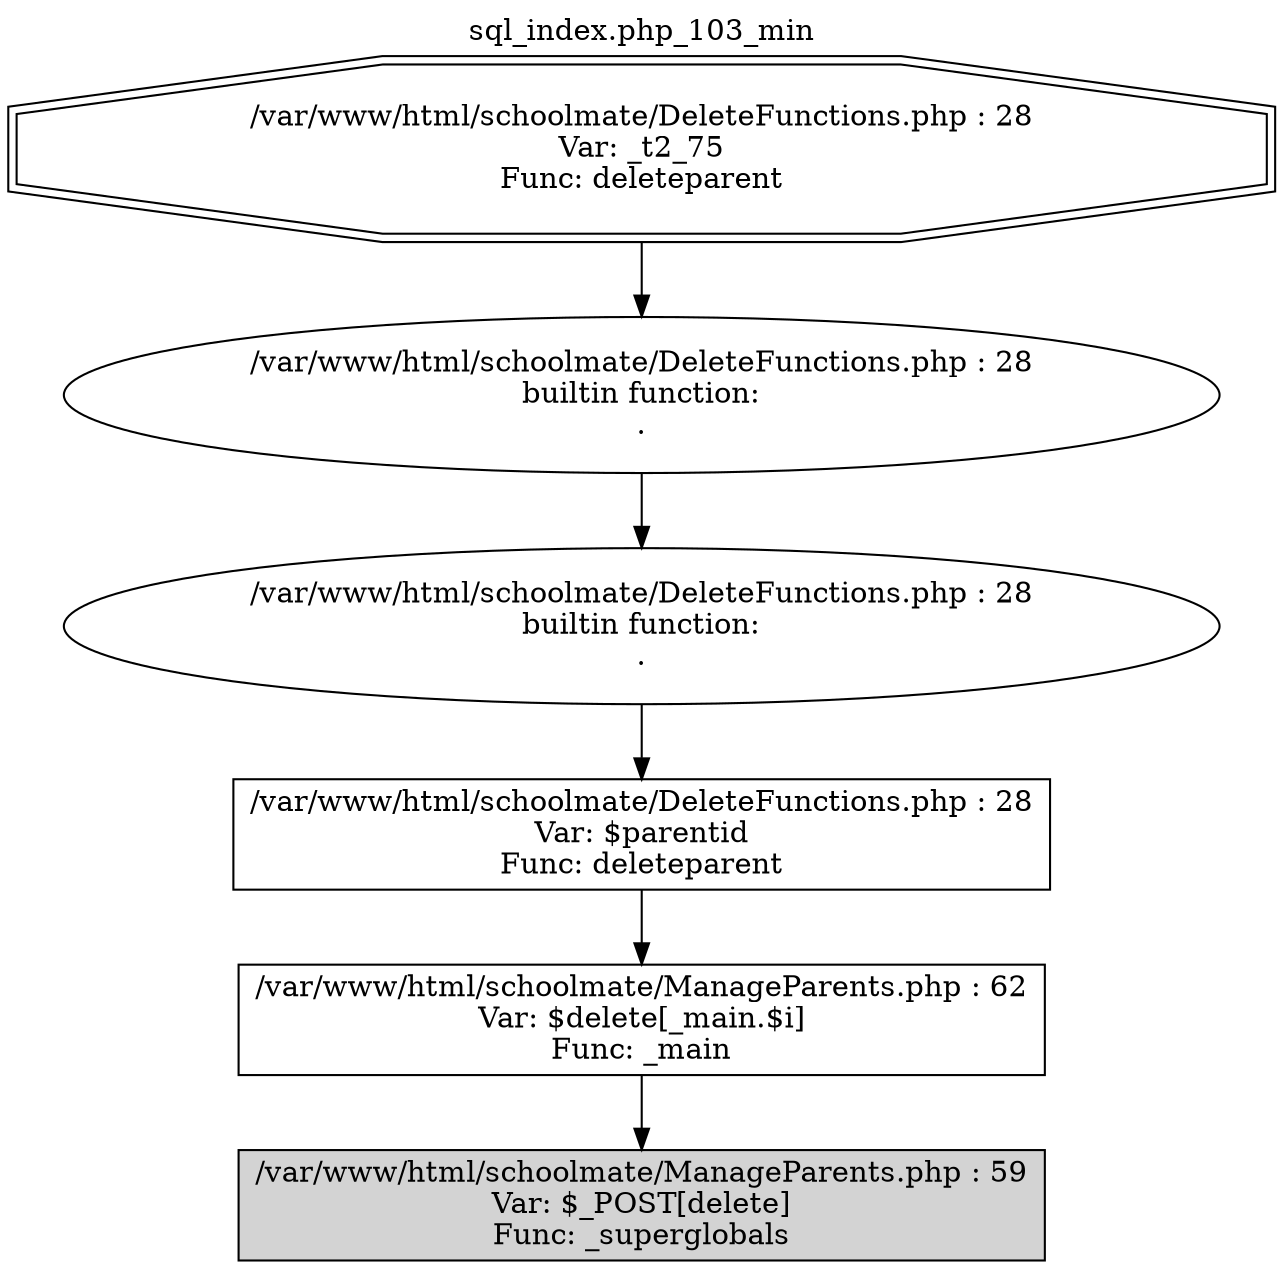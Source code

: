 digraph cfg {
  label="sql_index.php_103_min";
  labelloc=t;
  n1 [shape=doubleoctagon, label="/var/www/html/schoolmate/DeleteFunctions.php : 28\nVar: _t2_75\nFunc: deleteparent\n"];
  n2 [shape=ellipse, label="/var/www/html/schoolmate/DeleteFunctions.php : 28\nbuiltin function:\n.\n"];
  n3 [shape=ellipse, label="/var/www/html/schoolmate/DeleteFunctions.php : 28\nbuiltin function:\n.\n"];
  n4 [shape=box, label="/var/www/html/schoolmate/DeleteFunctions.php : 28\nVar: $parentid\nFunc: deleteparent\n"];
  n5 [shape=box, label="/var/www/html/schoolmate/ManageParents.php : 62\nVar: $delete[_main.$i]\nFunc: _main\n"];
  n6 [shape=box, label="/var/www/html/schoolmate/ManageParents.php : 59\nVar: $_POST[delete]\nFunc: _superglobals\n",style=filled];
  n1 -> n2;
  n2 -> n3;
  n3 -> n4;
  n4 -> n5;
  n5 -> n6;
}
